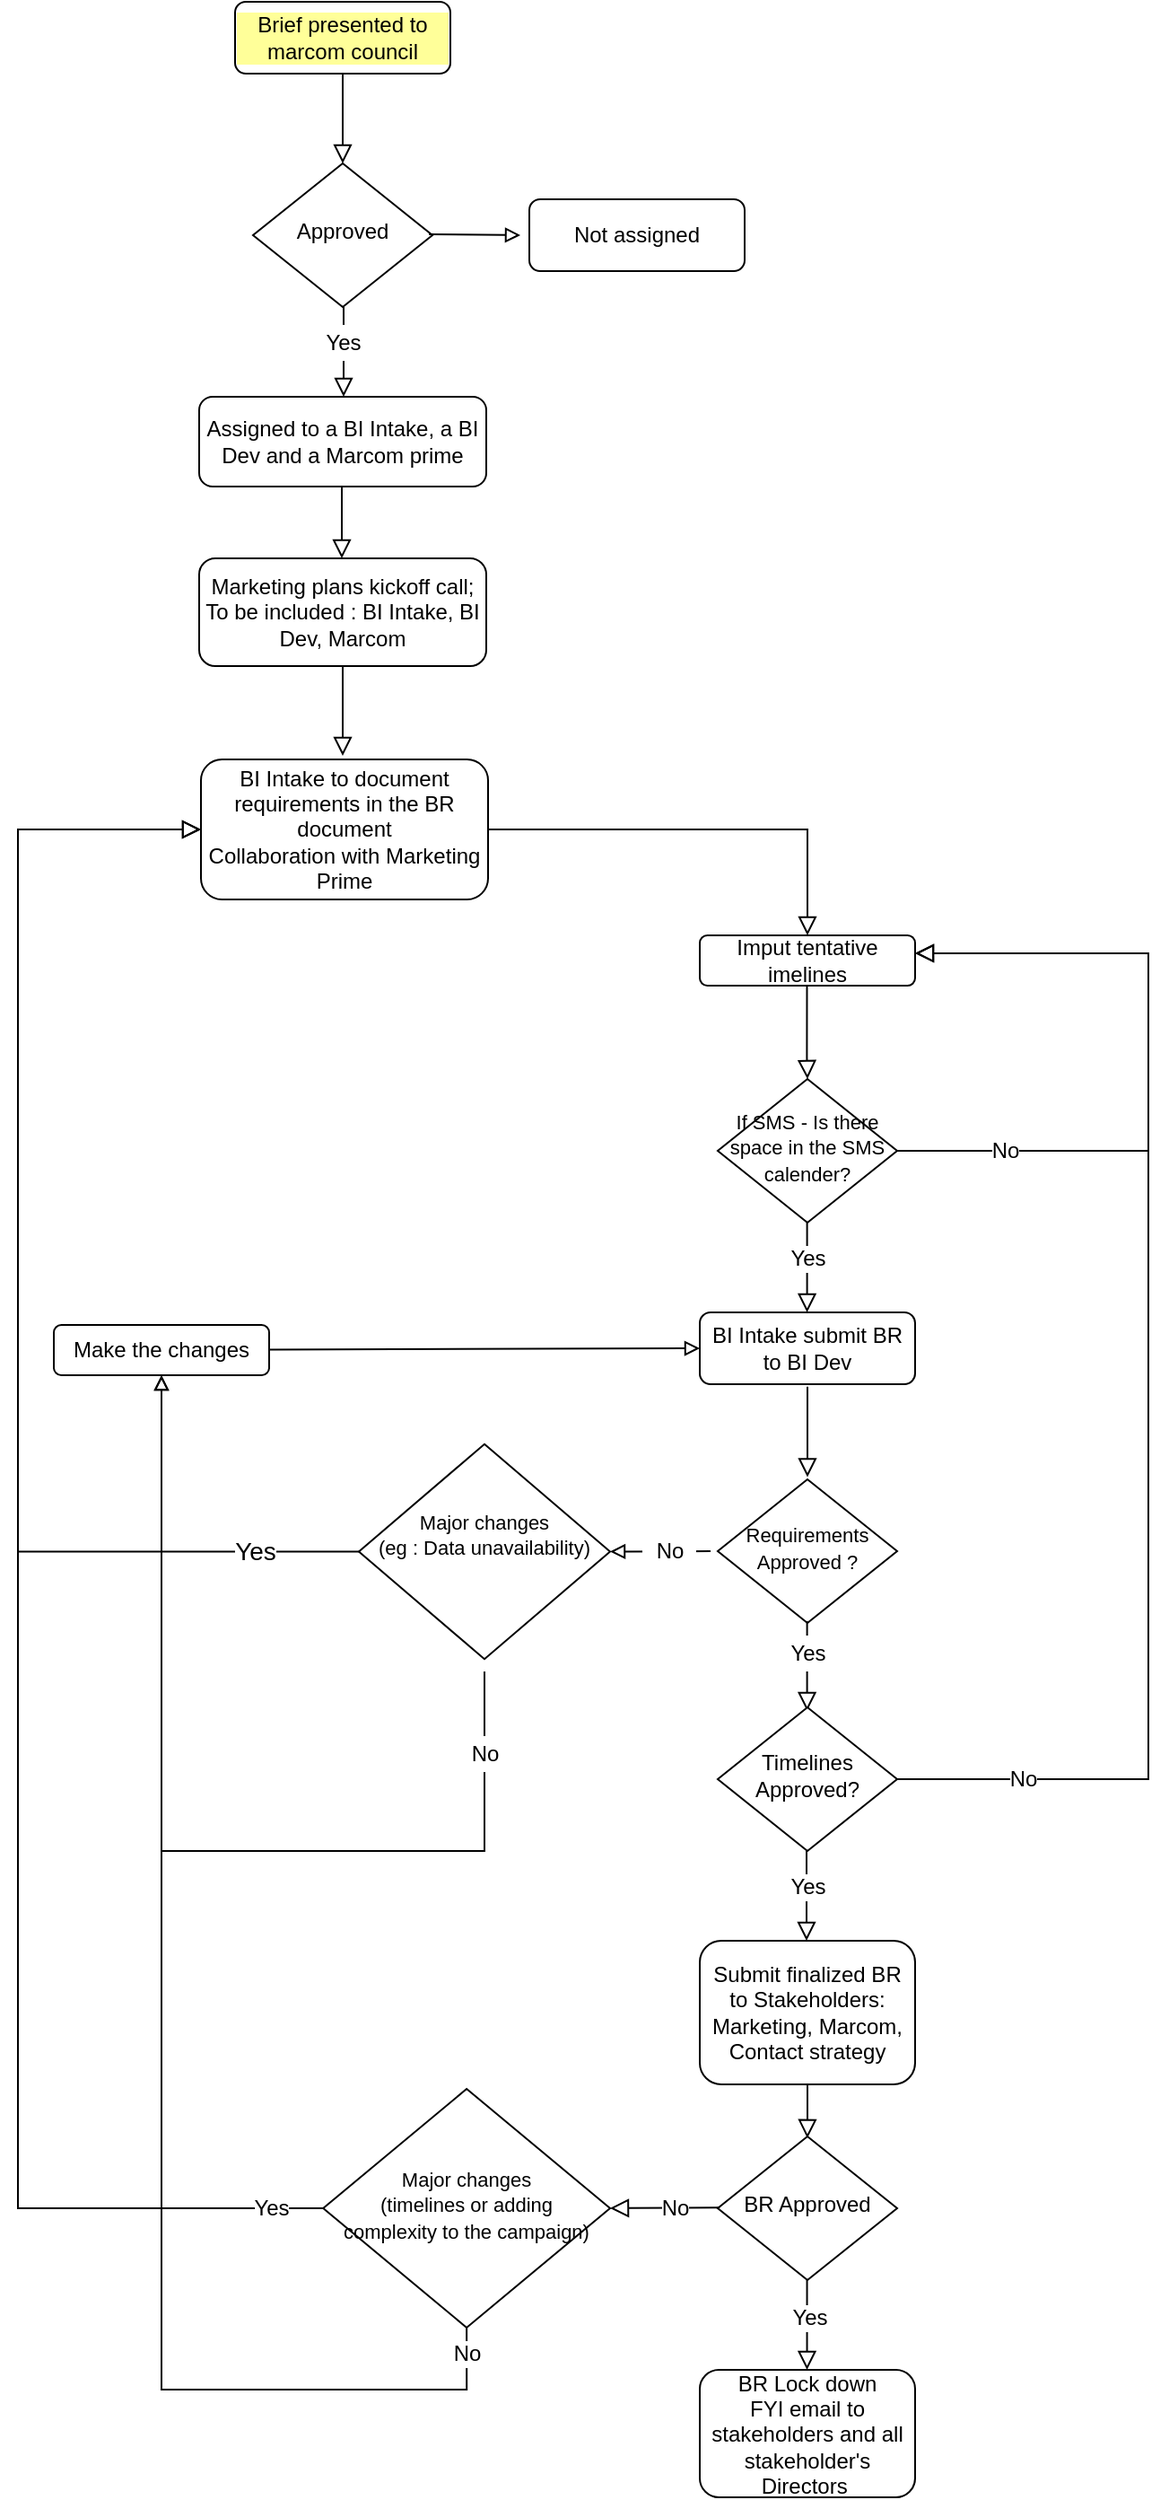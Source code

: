 <mxfile version="12.5.4" type="github">
  <diagram id="C5RBs43oDa-KdzZeNtuy" name="Page-1">
    <mxGraphModel dx="813" dy="452" grid="1" gridSize="10" guides="1" tooltips="1" connect="1" arrows="1" fold="1" page="1" pageScale="1" pageWidth="827" pageHeight="1169" math="0" shadow="0">
      <root>
        <mxCell id="WIyWlLk6GJQsqaUBKTNV-0"/>
        <mxCell id="WIyWlLk6GJQsqaUBKTNV-1" parent="WIyWlLk6GJQsqaUBKTNV-0"/>
        <mxCell id="WlS0nSgw3Jyz-_eudb85-21" value="" style="rounded=0;html=1;jettySize=auto;orthogonalLoop=1;fontSize=11;endArrow=block;endFill=0;endSize=8;strokeWidth=1;shadow=0;labelBackgroundColor=none;edgeStyle=orthogonalEdgeStyle;" parent="WIyWlLk6GJQsqaUBKTNV-1" edge="1">
          <mxGeometry relative="1" as="geometry">
            <mxPoint x="460.001" y="851.429" as="sourcePoint"/>
            <mxPoint x="460.001" y="901.714" as="targetPoint"/>
            <Array as="points">
              <mxPoint x="460.57" y="891.71"/>
              <mxPoint x="460.57" y="891.71"/>
            </Array>
          </mxGeometry>
        </mxCell>
        <mxCell id="WlS0nSgw3Jyz-_eudb85-14" value="" style="rounded=0;html=1;jettySize=auto;orthogonalLoop=1;fontSize=11;endArrow=block;endFill=0;endSize=8;strokeWidth=1;shadow=0;labelBackgroundColor=none;edgeStyle=orthogonalEdgeStyle;" parent="WIyWlLk6GJQsqaUBKTNV-1" edge="1">
          <mxGeometry relative="1" as="geometry">
            <mxPoint x="200.5" y="340" as="sourcePoint"/>
            <mxPoint x="200.5" y="390" as="targetPoint"/>
          </mxGeometry>
        </mxCell>
        <mxCell id="WIyWlLk6GJQsqaUBKTNV-2" value="" style="rounded=0;html=1;jettySize=auto;orthogonalLoop=1;fontSize=11;endArrow=block;endFill=0;endSize=8;strokeWidth=1;shadow=0;labelBackgroundColor=none;edgeStyle=orthogonalEdgeStyle;" parent="WIyWlLk6GJQsqaUBKTNV-1" source="WIyWlLk6GJQsqaUBKTNV-3" target="WIyWlLk6GJQsqaUBKTNV-6" edge="1">
          <mxGeometry relative="1" as="geometry"/>
        </mxCell>
        <mxCell id="WIyWlLk6GJQsqaUBKTNV-3" value="Brief presented to marcom council " style="rounded=1;whiteSpace=wrap;html=1;fontSize=12;glass=0;strokeWidth=1;shadow=0;labelBackgroundColor=#FFFF99;" parent="WIyWlLk6GJQsqaUBKTNV-1" vertex="1">
          <mxGeometry x="141" y="80" width="120" height="40" as="geometry"/>
        </mxCell>
        <mxCell id="WIyWlLk6GJQsqaUBKTNV-6" value="Approved" style="rhombus;whiteSpace=wrap;html=1;shadow=0;fontFamily=Helvetica;fontSize=12;align=center;strokeWidth=1;spacing=6;spacingTop=-4;" parent="WIyWlLk6GJQsqaUBKTNV-1" vertex="1">
          <mxGeometry x="151" y="170" width="100" height="80" as="geometry"/>
        </mxCell>
        <mxCell id="WIyWlLk6GJQsqaUBKTNV-7" value="Not assigned" style="rounded=1;whiteSpace=wrap;html=1;fontSize=12;glass=0;strokeWidth=1;shadow=0;" parent="WIyWlLk6GJQsqaUBKTNV-1" vertex="1">
          <mxGeometry x="305" y="190" width="120" height="40" as="geometry"/>
        </mxCell>
        <mxCell id="WlS0nSgw3Jyz-_eudb85-1" value="Assigned to a BI Intake, a BI Dev and a Marcom prime" style="rounded=1;whiteSpace=wrap;html=1;fontSize=12;glass=0;strokeWidth=1;shadow=0;" parent="WIyWlLk6GJQsqaUBKTNV-1" vertex="1">
          <mxGeometry x="121" y="300" width="160" height="50" as="geometry"/>
        </mxCell>
        <mxCell id="WlS0nSgw3Jyz-_eudb85-6" value="" style="rounded=0;html=1;jettySize=auto;orthogonalLoop=1;fontSize=11;endArrow=block;endFill=0;endSize=8;strokeWidth=1;shadow=0;labelBackgroundColor=none;edgeStyle=orthogonalEdgeStyle;" parent="WIyWlLk6GJQsqaUBKTNV-1" edge="1">
          <mxGeometry relative="1" as="geometry">
            <mxPoint x="201.5" y="250" as="sourcePoint"/>
            <mxPoint x="201.5" y="300" as="targetPoint"/>
            <Array as="points">
              <mxPoint x="202" y="275"/>
              <mxPoint x="202" y="275"/>
            </Array>
          </mxGeometry>
        </mxCell>
        <mxCell id="WlS0nSgw3Jyz-_eudb85-13" value="&lt;div&gt;Marketing plans kickoff call;&lt;/div&gt;&lt;div&gt;To be included : BI Intake, BI Dev, Marcom &lt;/div&gt;" style="rounded=1;whiteSpace=wrap;html=1;fontSize=12;glass=0;strokeWidth=1;shadow=0;" parent="WIyWlLk6GJQsqaUBKTNV-1" vertex="1">
          <mxGeometry x="121" y="390" width="160" height="60" as="geometry"/>
        </mxCell>
        <mxCell id="WlS0nSgw3Jyz-_eudb85-17" value="" style="rounded=0;html=1;jettySize=auto;orthogonalLoop=1;fontSize=11;endArrow=block;endFill=0;endSize=8;strokeWidth=1;shadow=0;labelBackgroundColor=none;edgeStyle=orthogonalEdgeStyle;entryX=0.5;entryY=0;entryDx=0;entryDy=0;" parent="WIyWlLk6GJQsqaUBKTNV-1" source="WlS0nSgw3Jyz-_eudb85-18" target="WlS0nSgw3Jyz-_eudb85-32" edge="1">
          <mxGeometry relative="1" as="geometry">
            <mxPoint x="370" y="540" as="sourcePoint"/>
            <mxPoint x="460" y="590" as="targetPoint"/>
            <Array as="points">
              <mxPoint x="460" y="541"/>
            </Array>
          </mxGeometry>
        </mxCell>
        <mxCell id="WlS0nSgw3Jyz-_eudb85-18" value="&lt;div&gt;BI Intake to document requirements in the BR document&lt;br&gt;&lt;/div&gt;&lt;div&gt;Collaboration with Marketing Prime&lt;/div&gt;" style="rounded=1;whiteSpace=wrap;html=1;fontSize=12;glass=0;strokeWidth=1;shadow=0;" parent="WIyWlLk6GJQsqaUBKTNV-1" vertex="1">
          <mxGeometry x="122" y="502" width="160" height="78" as="geometry"/>
        </mxCell>
        <mxCell id="WlS0nSgw3Jyz-_eudb85-19" value="" style="rounded=0;html=1;jettySize=auto;orthogonalLoop=1;fontSize=11;endArrow=block;endFill=0;endSize=8;strokeWidth=1;shadow=0;labelBackgroundColor=none;edgeStyle=orthogonalEdgeStyle;exitX=0.5;exitY=1;exitDx=0;exitDy=0;" parent="WIyWlLk6GJQsqaUBKTNV-1" source="WlS0nSgw3Jyz-_eudb85-13" edge="1">
          <mxGeometry relative="1" as="geometry">
            <mxPoint x="200.43" y="470" as="sourcePoint"/>
            <mxPoint x="201" y="500" as="targetPoint"/>
          </mxGeometry>
        </mxCell>
        <mxCell id="WlS0nSgw3Jyz-_eudb85-22" value="BI Intake submit BR to BI Dev" style="rounded=1;whiteSpace=wrap;html=1;fontSize=12;glass=0;strokeWidth=1;shadow=0;" parent="WIyWlLk6GJQsqaUBKTNV-1" vertex="1">
          <mxGeometry x="400" y="810" width="120" height="40" as="geometry"/>
        </mxCell>
        <mxCell id="GRO3PZ2oIofHFS6x7ogk-1" style="rounded=0;orthogonalLoop=1;jettySize=auto;html=1;labelBackgroundColor=#ffffff;fontSize=12;entryX=1;entryY=0.5;entryDx=0;entryDy=0;endArrow=block;endFill=0;" edge="1" parent="WIyWlLk6GJQsqaUBKTNV-1" target="thONTzHvAQTm7MkxNFuJ-1">
          <mxGeometry relative="1" as="geometry">
            <mxPoint x="370" y="943" as="targetPoint"/>
            <mxPoint x="406" y="943" as="sourcePoint"/>
          </mxGeometry>
        </mxCell>
        <mxCell id="WlS0nSgw3Jyz-_eudb85-24" value="&lt;font style=&quot;font-size: 11px&quot;&gt;Requirements Approved ?&lt;/font&gt;" style="rhombus;whiteSpace=wrap;html=1;shadow=0;fontFamily=Helvetica;fontSize=12;align=center;strokeWidth=1;spacing=6;spacingTop=-4;" parent="WIyWlLk6GJQsqaUBKTNV-1" vertex="1">
          <mxGeometry x="410" y="903" width="100" height="80" as="geometry"/>
        </mxCell>
        <mxCell id="WlS0nSgw3Jyz-_eudb85-26" value="" style="rounded=0;html=1;jettySize=auto;orthogonalLoop=1;fontSize=11;endArrow=block;endFill=0;endSize=8;strokeWidth=1;shadow=0;labelBackgroundColor=none;edgeStyle=orthogonalEdgeStyle;" parent="WIyWlLk6GJQsqaUBKTNV-1" edge="1">
          <mxGeometry relative="1" as="geometry">
            <mxPoint x="459.8" y="982" as="sourcePoint"/>
            <mxPoint x="459.8" y="1032" as="targetPoint"/>
          </mxGeometry>
        </mxCell>
        <mxCell id="WlS0nSgw3Jyz-_eudb85-27" value="Yes" style="text;html=1;align=center;verticalAlign=middle;resizable=0;points=[];autosize=1;fillColor=#ffffff;" parent="WIyWlLk6GJQsqaUBKTNV-1" vertex="1">
          <mxGeometry x="440" y="990" width="40" height="20" as="geometry"/>
        </mxCell>
        <mxCell id="WlS0nSgw3Jyz-_eudb85-32" value="Imput tentative imelines " style="rounded=1;whiteSpace=wrap;html=1;fontSize=12;glass=0;strokeWidth=1;shadow=0;" parent="WIyWlLk6GJQsqaUBKTNV-1" vertex="1">
          <mxGeometry x="400" y="600" width="120" height="28" as="geometry"/>
        </mxCell>
        <mxCell id="WlS0nSgw3Jyz-_eudb85-33" value="" style="rounded=0;html=1;jettySize=auto;orthogonalLoop=1;fontSize=11;endArrow=block;endFill=0;endSize=8;strokeWidth=1;shadow=0;labelBackgroundColor=none;edgeStyle=orthogonalEdgeStyle;entryX=0.5;entryY=0;entryDx=0;entryDy=0;" parent="WIyWlLk6GJQsqaUBKTNV-1" target="WlS0nSgw3Jyz-_eudb85-35" edge="1">
          <mxGeometry relative="1" as="geometry">
            <mxPoint x="459.743" y="628.114" as="sourcePoint"/>
            <mxPoint x="459.743" y="678.4" as="targetPoint"/>
            <Array as="points">
              <mxPoint x="460" y="668"/>
            </Array>
          </mxGeometry>
        </mxCell>
        <mxCell id="WlS0nSgw3Jyz-_eudb85-35" value="&lt;font style=&quot;font-size: 11px&quot;&gt;If SMS - Is there space in the SMS calender? &lt;/font&gt;" style="rhombus;whiteSpace=wrap;html=1;shadow=0;fontFamily=Helvetica;fontSize=12;align=center;strokeWidth=1;spacing=6;spacingTop=-4;" parent="WIyWlLk6GJQsqaUBKTNV-1" vertex="1">
          <mxGeometry x="410" y="680" width="100" height="80" as="geometry"/>
        </mxCell>
        <mxCell id="WlS0nSgw3Jyz-_eudb85-36" value="" style="rounded=0;html=1;jettySize=auto;orthogonalLoop=1;fontSize=11;endArrow=block;endFill=0;endSize=8;strokeWidth=1;shadow=0;labelBackgroundColor=none;edgeStyle=orthogonalEdgeStyle;" parent="WIyWlLk6GJQsqaUBKTNV-1" edge="1">
          <mxGeometry relative="1" as="geometry">
            <mxPoint x="459.8" y="760" as="sourcePoint"/>
            <mxPoint x="459.8" y="810" as="targetPoint"/>
          </mxGeometry>
        </mxCell>
        <mxCell id="WlS0nSgw3Jyz-_eudb85-37" value="Yes" style="text;html=1;align=center;verticalAlign=middle;resizable=0;points=[];autosize=1;labelBackgroundColor=#ffffff;" parent="WIyWlLk6GJQsqaUBKTNV-1" vertex="1">
          <mxGeometry x="440" y="770" width="40" height="20" as="geometry"/>
        </mxCell>
        <mxCell id="WlS0nSgw3Jyz-_eudb85-38" value="No" style="edgeStyle=orthogonalEdgeStyle;rounded=0;html=1;jettySize=auto;orthogonalLoop=1;fontSize=12;endArrow=block;endFill=0;endSize=8;strokeWidth=1;shadow=0;labelBackgroundColor=#ffffff;exitX=1;exitY=0.5;exitDx=0;exitDy=0;entryX=1;entryY=0.357;entryDx=0;entryDy=0;entryPerimeter=0;" parent="WIyWlLk6GJQsqaUBKTNV-1" source="WlS0nSgw3Jyz-_eudb85-35" target="WlS0nSgw3Jyz-_eudb85-32" edge="1">
          <mxGeometry x="-0.684" relative="1" as="geometry">
            <mxPoint as="offset"/>
            <mxPoint x="530" y="694" as="sourcePoint"/>
            <mxPoint x="520" y="610" as="targetPoint"/>
            <Array as="points">
              <mxPoint x="650" y="720"/>
              <mxPoint x="650" y="610"/>
            </Array>
          </mxGeometry>
        </mxCell>
        <mxCell id="WlS0nSgw3Jyz-_eudb85-47" value="No" style="edgeStyle=orthogonalEdgeStyle;rounded=0;html=1;jettySize=auto;orthogonalLoop=1;fontSize=12;endArrow=block;endFill=0;endSize=8;strokeWidth=1;shadow=0;labelBackgroundColor=#ffffff;spacing=2;" parent="WIyWlLk6GJQsqaUBKTNV-1" source="WlS0nSgw3Jyz-_eudb85-48" target="WlS0nSgw3Jyz-_eudb85-32" edge="1">
          <mxGeometry x="-0.808" relative="1" as="geometry">
            <mxPoint as="offset"/>
            <mxPoint x="530" y="610" as="targetPoint"/>
            <Array as="points">
              <mxPoint x="650" y="1070"/>
              <mxPoint x="650" y="610"/>
            </Array>
          </mxGeometry>
        </mxCell>
        <mxCell id="WlS0nSgw3Jyz-_eudb85-48" value="Timelines Approved?" style="rhombus;whiteSpace=wrap;html=1;shadow=0;fontFamily=Helvetica;fontSize=12;align=center;strokeWidth=1;spacing=6;spacingTop=-4;" parent="WIyWlLk6GJQsqaUBKTNV-1" vertex="1">
          <mxGeometry x="410" y="1030" width="100" height="80" as="geometry"/>
        </mxCell>
        <mxCell id="WlS0nSgw3Jyz-_eudb85-49" value="" style="rounded=0;html=1;jettySize=auto;orthogonalLoop=1;fontSize=11;endArrow=block;endFill=0;endSize=8;strokeWidth=1;shadow=0;labelBackgroundColor=none;edgeStyle=orthogonalEdgeStyle;" parent="WIyWlLk6GJQsqaUBKTNV-1" edge="1">
          <mxGeometry relative="1" as="geometry">
            <mxPoint x="459.5" y="1110" as="sourcePoint"/>
            <mxPoint x="459.5" y="1160" as="targetPoint"/>
          </mxGeometry>
        </mxCell>
        <mxCell id="WlS0nSgw3Jyz-_eudb85-50" value="Yes" style="text;html=1;align=center;verticalAlign=middle;resizable=0;points=[];autosize=1;labelBackgroundColor=#ffffff;" parent="WIyWlLk6GJQsqaUBKTNV-1" vertex="1">
          <mxGeometry x="440" y="1120" width="40" height="20" as="geometry"/>
        </mxCell>
        <mxCell id="WlS0nSgw3Jyz-_eudb85-52" value="&lt;div&gt;Submit finalized BR to Stakeholders: Marketing, Marcom, Contact strategy&lt;br&gt;&lt;/div&gt;" style="rounded=1;whiteSpace=wrap;html=1;fontSize=12;glass=0;strokeWidth=1;shadow=0;" parent="WIyWlLk6GJQsqaUBKTNV-1" vertex="1">
          <mxGeometry x="400" y="1160" width="120" height="80" as="geometry"/>
        </mxCell>
        <mxCell id="WlS0nSgw3Jyz-_eudb85-53" value="" style="rounded=0;html=1;jettySize=auto;orthogonalLoop=1;fontSize=11;endArrow=block;endFill=0;endSize=8;strokeWidth=1;shadow=0;labelBackgroundColor=none;edgeStyle=orthogonalEdgeStyle;entryX=0.5;entryY=0;entryDx=0;entryDy=0;" parent="WIyWlLk6GJQsqaUBKTNV-1" edge="1">
          <mxGeometry relative="1" as="geometry">
            <mxPoint x="460" y="1240" as="sourcePoint"/>
            <mxPoint x="459.93" y="1269.953" as="targetPoint"/>
            <Array as="points">
              <mxPoint x="460" y="1258"/>
            </Array>
          </mxGeometry>
        </mxCell>
        <mxCell id="WlS0nSgw3Jyz-_eudb85-54" value="BR Approved" style="rhombus;whiteSpace=wrap;html=1;shadow=0;fontFamily=Helvetica;fontSize=12;align=center;strokeWidth=1;spacing=6;spacingTop=-4;" parent="WIyWlLk6GJQsqaUBKTNV-1" vertex="1">
          <mxGeometry x="410" y="1269" width="100" height="80" as="geometry"/>
        </mxCell>
        <mxCell id="WlS0nSgw3Jyz-_eudb85-55" value="" style="rounded=0;html=1;jettySize=auto;orthogonalLoop=1;fontSize=11;endArrow=block;endFill=0;endSize=8;strokeWidth=1;shadow=0;labelBackgroundColor=none;edgeStyle=orthogonalEdgeStyle;" parent="WIyWlLk6GJQsqaUBKTNV-1" edge="1">
          <mxGeometry relative="1" as="geometry">
            <mxPoint x="459.77" y="1349" as="sourcePoint"/>
            <mxPoint x="459.77" y="1399" as="targetPoint"/>
          </mxGeometry>
        </mxCell>
        <mxCell id="WlS0nSgw3Jyz-_eudb85-56" value="Yes" style="text;html=1;align=center;verticalAlign=middle;resizable=0;points=[];autosize=1;labelBackgroundColor=#ffffff;" parent="WIyWlLk6GJQsqaUBKTNV-1" vertex="1">
          <mxGeometry x="441" y="1360" width="40" height="20" as="geometry"/>
        </mxCell>
        <mxCell id="WlS0nSgw3Jyz-_eudb85-57" value="&lt;div&gt;BR Lock down&lt;br&gt;&lt;/div&gt;&lt;div&gt;FYI email to stakeholders and all stakeholder&#39;s Directors&amp;nbsp; &lt;/div&gt;" style="rounded=1;whiteSpace=wrap;html=1;fontSize=12;glass=0;strokeWidth=1;shadow=0;" parent="WIyWlLk6GJQsqaUBKTNV-1" vertex="1">
          <mxGeometry x="400" y="1399" width="120" height="71" as="geometry"/>
        </mxCell>
        <mxCell id="WlS0nSgw3Jyz-_eudb85-62" value="No" style="edgeStyle=orthogonalEdgeStyle;rounded=0;html=1;jettySize=auto;orthogonalLoop=1;fontSize=12;endArrow=block;endFill=0;endSize=8;strokeWidth=1;shadow=0;labelBackgroundColor=#ffffff;" parent="WIyWlLk6GJQsqaUBKTNV-1" edge="1">
          <mxGeometry x="-0.176" relative="1" as="geometry">
            <mxPoint as="offset"/>
            <mxPoint x="411.11" y="1308.67" as="sourcePoint"/>
            <mxPoint x="350" y="1309" as="targetPoint"/>
            <Array as="points">
              <mxPoint x="390" y="1309"/>
              <mxPoint x="390" y="1309"/>
            </Array>
          </mxGeometry>
        </mxCell>
        <mxCell id="WlS0nSgw3Jyz-_eudb85-68" value="" style="rounded=0;html=1;jettySize=auto;orthogonalLoop=1;fontSize=11;endArrow=block;endFill=0;endSize=8;strokeWidth=1;shadow=0;labelBackgroundColor=none;edgeStyle=orthogonalEdgeStyle;" parent="WIyWlLk6GJQsqaUBKTNV-1" target="WlS0nSgw3Jyz-_eudb85-18" edge="1">
          <mxGeometry relative="1" as="geometry">
            <mxPoint x="200" y="1309" as="sourcePoint"/>
            <mxPoint x="220" y="570" as="targetPoint"/>
            <Array as="points">
              <mxPoint x="20" y="1309"/>
              <mxPoint x="20" y="541"/>
            </Array>
          </mxGeometry>
        </mxCell>
        <mxCell id="thONTzHvAQTm7MkxNFuJ-1" value="&lt;div style=&quot;font-size: 11px;&quot;&gt;&lt;font style=&quot;font-size: 11px;&quot;&gt;Major changes&lt;br style=&quot;font-size: 11px;&quot;&gt;&lt;/font&gt;&lt;/div&gt;&lt;div style=&quot;font-size: 11px;&quot;&gt;&lt;font style=&quot;font-size: 11px;&quot;&gt;(eg : Data unavailability)&lt;/font&gt;&lt;/div&gt;" style="rhombus;whiteSpace=wrap;html=1;shadow=0;fontFamily=Helvetica;fontSize=11;align=center;strokeWidth=1;spacing=1;spacingTop=-18;" parent="WIyWlLk6GJQsqaUBKTNV-1" vertex="1">
          <mxGeometry x="210" y="883.38" width="140" height="119.75" as="geometry"/>
        </mxCell>
        <mxCell id="thONTzHvAQTm7MkxNFuJ-4" value="" style="rounded=0;html=1;jettySize=auto;orthogonalLoop=1;fontSize=11;endArrow=block;endFill=0;endSize=8;strokeWidth=1;shadow=0;labelBackgroundColor=none;edgeStyle=orthogonalEdgeStyle;exitX=0;exitY=0.5;exitDx=0;exitDy=0;" parent="WIyWlLk6GJQsqaUBKTNV-1" target="WlS0nSgw3Jyz-_eudb85-18" edge="1" source="thONTzHvAQTm7MkxNFuJ-1">
          <mxGeometry relative="1" as="geometry">
            <mxPoint x="240" y="943" as="sourcePoint"/>
            <mxPoint x="220" y="553" as="targetPoint"/>
            <Array as="points">
              <mxPoint x="20" y="943"/>
              <mxPoint x="20" y="541"/>
            </Array>
          </mxGeometry>
        </mxCell>
        <mxCell id="thONTzHvAQTm7MkxNFuJ-5" value="Yes" style="text;html=1;align=center;verticalAlign=middle;resizable=0;points=[];labelBackgroundColor=#ffffff;fontSize=14;spacingLeft=7;spacingRight=5;" parent="thONTzHvAQTm7MkxNFuJ-4" vertex="1" connectable="0">
          <mxGeometry x="-0.103" y="-1" relative="1" as="geometry">
            <mxPoint x="129.86" y="121.29" as="offset"/>
          </mxGeometry>
        </mxCell>
        <mxCell id="thONTzHvAQTm7MkxNFuJ-9" value="Make the changes" style="rounded=1;whiteSpace=wrap;html=1;fontSize=12;glass=0;strokeWidth=1;shadow=0;" parent="WIyWlLk6GJQsqaUBKTNV-1" vertex="1">
          <mxGeometry x="40" y="817" width="120" height="28" as="geometry"/>
        </mxCell>
        <mxCell id="thONTzHvAQTm7MkxNFuJ-12" value="" style="endArrow=block;html=1;endFill=0;exitX=0.5;exitY=1;exitDx=0;exitDy=0;rounded=0;edgeStyle=orthogonalEdgeStyle;entryX=0.5;entryY=1;entryDx=0;entryDy=0;" parent="WIyWlLk6GJQsqaUBKTNV-1" source="WlS0nSgw3Jyz-_eudb85-63" target="thONTzHvAQTm7MkxNFuJ-9" edge="1">
          <mxGeometry width="50" height="50" relative="1" as="geometry">
            <mxPoint x="273.44" y="1449" as="sourcePoint"/>
            <mxPoint x="90" y="1100" as="targetPoint"/>
            <Array as="points">
              <mxPoint x="270" y="1410"/>
              <mxPoint x="100" y="1410"/>
            </Array>
          </mxGeometry>
        </mxCell>
        <mxCell id="thONTzHvAQTm7MkxNFuJ-13" value="No" style="text;html=1;align=center;verticalAlign=middle;resizable=0;points=[];autosize=1;labelBackgroundColor=#ffffff;" parent="WIyWlLk6GJQsqaUBKTNV-1" vertex="1">
          <mxGeometry x="255.06" y="1380" width="30" height="20" as="geometry"/>
        </mxCell>
        <mxCell id="thONTzHvAQTm7MkxNFuJ-14" value="" style="endArrow=block;html=1;entryX=0;entryY=0.5;entryDx=0;entryDy=0;rounded=0;endFill=0;" parent="WIyWlLk6GJQsqaUBKTNV-1" target="WlS0nSgw3Jyz-_eudb85-22" edge="1">
          <mxGeometry width="50" height="50" relative="1" as="geometry">
            <mxPoint x="160" y="830.71" as="sourcePoint"/>
            <mxPoint x="370" y="830.71" as="targetPoint"/>
          </mxGeometry>
        </mxCell>
        <mxCell id="thONTzHvAQTm7MkxNFuJ-15" value="" style="endArrow=block;html=1;endFill=0;rounded=0;edgeStyle=orthogonalEdgeStyle;entryX=0.5;entryY=1;entryDx=0;entryDy=0;" parent="WIyWlLk6GJQsqaUBKTNV-1" edge="1" target="thONTzHvAQTm7MkxNFuJ-9">
          <mxGeometry width="50" height="50" relative="1" as="geometry">
            <mxPoint x="280" y="1010" as="sourcePoint"/>
            <mxPoint x="110.143" y="855.143" as="targetPoint"/>
            <Array as="points">
              <mxPoint x="280" y="1110"/>
              <mxPoint x="100" y="1110"/>
            </Array>
          </mxGeometry>
        </mxCell>
        <mxCell id="WlS0nSgw3Jyz-_eudb85-15" value="Yes" style="text;html=1;align=center;verticalAlign=middle;resizable=0;points=[];autosize=1;fillColor=#ffffff;" parent="WIyWlLk6GJQsqaUBKTNV-1" vertex="1">
          <mxGeometry x="181" y="260" width="40" height="20" as="geometry"/>
        </mxCell>
        <mxCell id="mFHTGrnAapDMdwFzUga4-0" value="" style="endArrow=block;html=1;rounded=0;endFill=0;" edge="1" parent="WIyWlLk6GJQsqaUBKTNV-1">
          <mxGeometry width="50" height="50" relative="1" as="geometry">
            <mxPoint x="249" y="209.5" as="sourcePoint"/>
            <mxPoint x="300" y="210" as="targetPoint"/>
          </mxGeometry>
        </mxCell>
        <mxCell id="GRO3PZ2oIofHFS6x7ogk-5" value="No" style="text;html=1;align=center;verticalAlign=middle;resizable=0;points=[];autosize=1;fillColor=#ffffff;" vertex="1" parent="WIyWlLk6GJQsqaUBKTNV-1">
          <mxGeometry x="368" y="933.25" width="30" height="20" as="geometry"/>
        </mxCell>
        <mxCell id="WlS0nSgw3Jyz-_eudb85-74" value="Yes" style="text;html=1;align=center;verticalAlign=middle;resizable=0;points=[];autosize=1;labelBackgroundColor=#ffffff;" parent="WIyWlLk6GJQsqaUBKTNV-1" vertex="1">
          <mxGeometry x="141" y="1299" width="40" height="20" as="geometry"/>
        </mxCell>
        <mxCell id="thONTzHvAQTm7MkxNFuJ-16" value="No" style="text;html=1;align=center;verticalAlign=middle;resizable=0;points=[];autosize=1;fillColor=#FFFFFF;" parent="WIyWlLk6GJQsqaUBKTNV-1" vertex="1">
          <mxGeometry x="265" y="1046" width="30" height="20" as="geometry"/>
        </mxCell>
        <mxCell id="WlS0nSgw3Jyz-_eudb85-63" value="&lt;div&gt;&lt;font style=&quot;font-size: 11px&quot;&gt;Major changes&lt;/font&gt;&lt;/div&gt;&lt;div&gt;&lt;font style=&quot;font-size: 11px&quot;&gt;(timelines or adding complexity to the campaign) &lt;/font&gt;&lt;/div&gt;" style="rhombus;whiteSpace=wrap;html=1;shadow=0;fontFamily=Helvetica;fontSize=12;align=center;strokeWidth=1;spacing=6;spacingTop=-4;labelBackgroundColor=none;" parent="WIyWlLk6GJQsqaUBKTNV-1" vertex="1">
          <mxGeometry x="190.12" y="1242.53" width="159.88" height="132.95" as="geometry"/>
        </mxCell>
      </root>
    </mxGraphModel>
  </diagram>
</mxfile>
